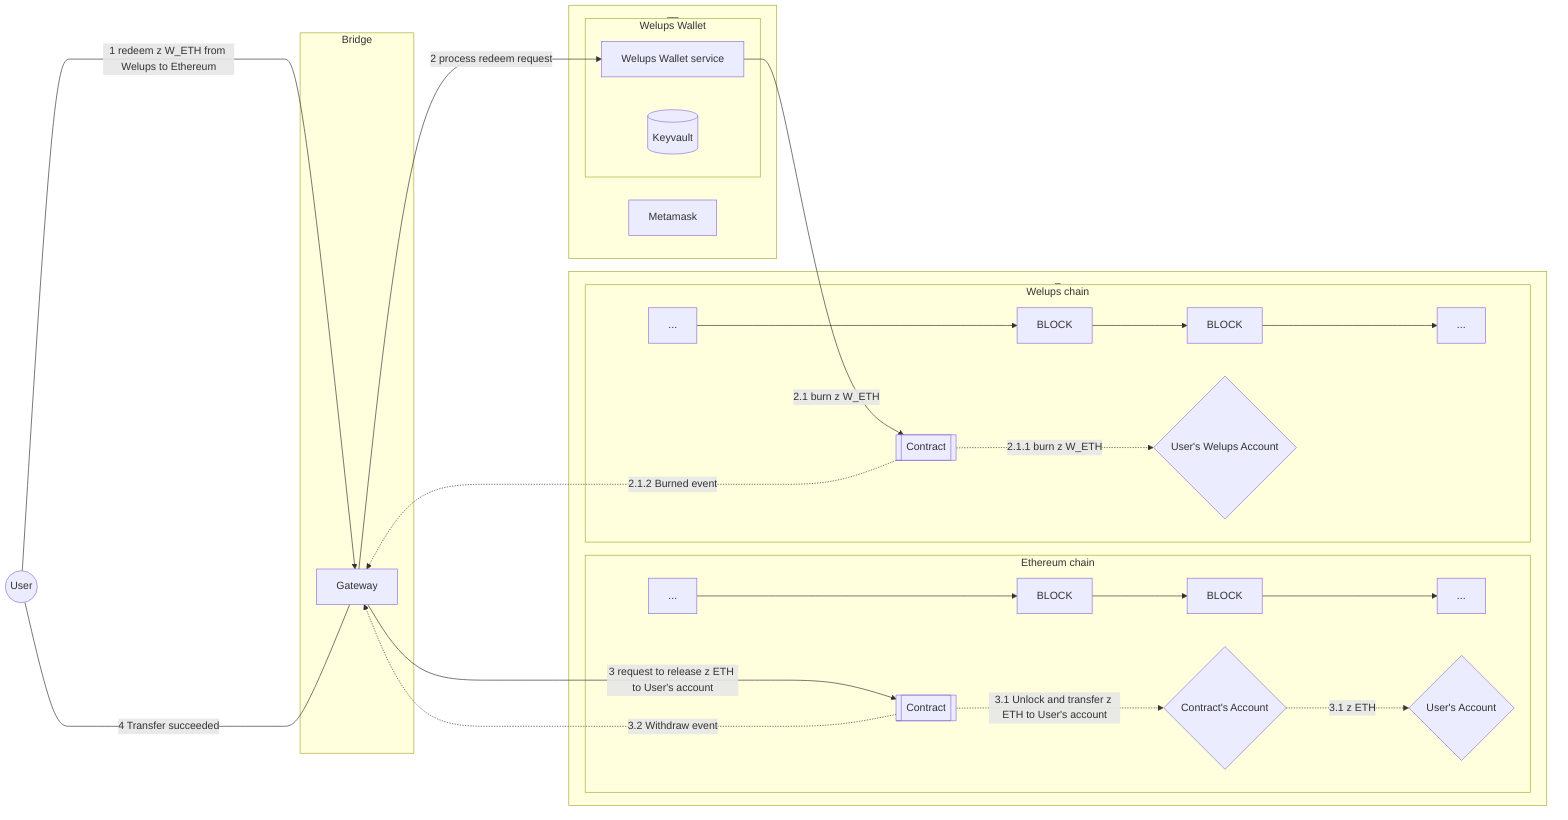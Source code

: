 graph LR
    User((User )) 
    subgraph BRD [Bridge]

    G[Gateway]
         
    end
    subgraph _   

    subgraph ETH [Ethereum chain]
     Head1[...]--->A1[BLOCK]-->B1[BLOCK]--->Tail1[...]    
     C1[[Contract]]
     W1{User's Account}
     W2{Contract's Account}          
    end

    subgraph WEL [Welups chain]
     Head2[...]--->A2[BLOCK]-->B2[BLOCK]--->Tail2[...]
     C2[[Contract]]
     W3{User's Welups Account}
    end
    end
    subgraph __
     MM[Metamask]
     subgraph WWS[Welups Wallet]
       WW[Welups Wallet service]
       DB[(Keyvault)]
     end
    end
    

User-----> |1 redeem z W_ETH from Welups to Ethereum|G
G -- 2 process redeem request --> WW
WW-- 2.1 burn z W_ETH -->C2
C2-..->|2.1.1 burn z W_ETH|W3
C2-..->|2.1.2 Burned event|G

G-- 3 request to release z ETH to User's account --> C1
C1-..->|3.1 Unlock and transfer z ETH to User's account | W2
W2-..->|3.1 z ETH| W1
C1-..->|3.2 Withdraw event|G
User<-----|4 Transfer succeeded|G